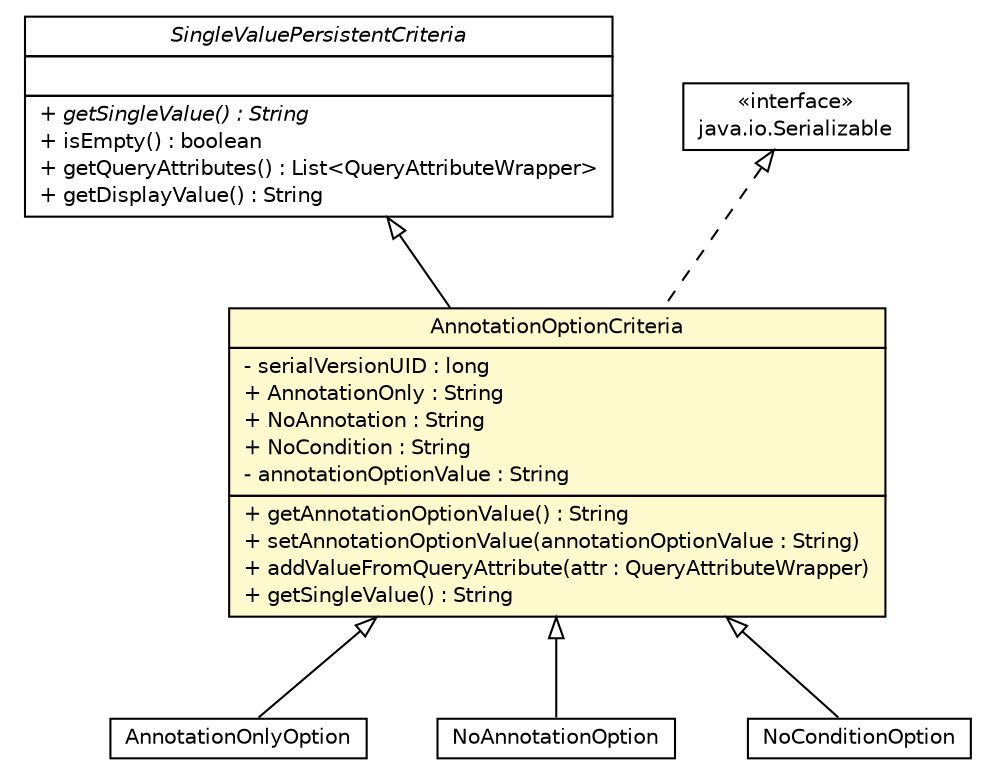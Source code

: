 #!/usr/local/bin/dot
#
# Class diagram 
# Generated by UmlGraph version 4.8 (http://www.spinellis.gr/sw/umlgraph)
#

digraph G {
	edge [fontname="Helvetica",fontsize=10,labelfontname="Helvetica",labelfontsize=10];
	node [fontname="Helvetica",fontsize=10,shape=plaintext];
	// gov.nih.nci.ncia.criteria.AnnotationOptionCriteria
	c7851 [label=<<table border="0" cellborder="1" cellspacing="0" cellpadding="2" port="p" bgcolor="lemonChiffon" href="./AnnotationOptionCriteria.html">
		<tr><td><table border="0" cellspacing="0" cellpadding="1">
			<tr><td> AnnotationOptionCriteria </td></tr>
		</table></td></tr>
		<tr><td><table border="0" cellspacing="0" cellpadding="1">
			<tr><td align="left"> - serialVersionUID : long </td></tr>
			<tr><td align="left"> + AnnotationOnly : String </td></tr>
			<tr><td align="left"> + NoAnnotation : String </td></tr>
			<tr><td align="left"> + NoCondition : String </td></tr>
			<tr><td align="left"> - annotationOptionValue : String </td></tr>
		</table></td></tr>
		<tr><td><table border="0" cellspacing="0" cellpadding="1">
			<tr><td align="left"> + getAnnotationOptionValue() : String </td></tr>
			<tr><td align="left"> + setAnnotationOptionValue(annotationOptionValue : String) </td></tr>
			<tr><td align="left"> + addValueFromQueryAttribute(attr : QueryAttributeWrapper) </td></tr>
			<tr><td align="left"> + getSingleValue() : String </td></tr>
		</table></td></tr>
		</table>>, fontname="Helvetica", fontcolor="black", fontsize=10.0];
	// gov.nih.nci.ncia.criteria.AnnotationOptionCriteria.AnnotationOnlyOption
	c7852 [label=<<table border="0" cellborder="1" cellspacing="0" cellpadding="2" port="p" href="./AnnotationOptionCriteria.AnnotationOnlyOption.html">
		<tr><td><table border="0" cellspacing="0" cellpadding="1">
			<tr><td> AnnotationOnlyOption </td></tr>
		</table></td></tr>
		</table>>, fontname="Helvetica", fontcolor="black", fontsize=10.0];
	// gov.nih.nci.ncia.criteria.AnnotationOptionCriteria.NoAnnotationOption
	c7853 [label=<<table border="0" cellborder="1" cellspacing="0" cellpadding="2" port="p" href="./AnnotationOptionCriteria.NoAnnotationOption.html">
		<tr><td><table border="0" cellspacing="0" cellpadding="1">
			<tr><td> NoAnnotationOption </td></tr>
		</table></td></tr>
		</table>>, fontname="Helvetica", fontcolor="black", fontsize=10.0];
	// gov.nih.nci.ncia.criteria.AnnotationOptionCriteria.NoConditionOption
	c7854 [label=<<table border="0" cellborder="1" cellspacing="0" cellpadding="2" port="p" href="./AnnotationOptionCriteria.NoConditionOption.html">
		<tr><td><table border="0" cellspacing="0" cellpadding="1">
			<tr><td> NoConditionOption </td></tr>
		</table></td></tr>
		</table>>, fontname="Helvetica", fontcolor="black", fontsize=10.0];
	// gov.nih.nci.ncia.criteria.SingleValuePersistentCriteria
	c7885 [label=<<table border="0" cellborder="1" cellspacing="0" cellpadding="2" port="p" href="./SingleValuePersistentCriteria.html">
		<tr><td><table border="0" cellspacing="0" cellpadding="1">
			<tr><td><font face="Helvetica-Oblique"> SingleValuePersistentCriteria </font></td></tr>
		</table></td></tr>
		<tr><td><table border="0" cellspacing="0" cellpadding="1">
			<tr><td align="left">  </td></tr>
		</table></td></tr>
		<tr><td><table border="0" cellspacing="0" cellpadding="1">
			<tr><td align="left"><font face="Helvetica-Oblique" point-size="10.0"> + getSingleValue() : String </font></td></tr>
			<tr><td align="left"> + isEmpty() : boolean </td></tr>
			<tr><td align="left"> + getQueryAttributes() : List&lt;QueryAttributeWrapper&gt; </td></tr>
			<tr><td align="left"> + getDisplayValue() : String </td></tr>
		</table></td></tr>
		</table>>, fontname="Helvetica", fontcolor="black", fontsize=10.0];
	//gov.nih.nci.ncia.criteria.AnnotationOptionCriteria extends gov.nih.nci.ncia.criteria.SingleValuePersistentCriteria
	c7885:p -> c7851:p [dir=back,arrowtail=empty];
	//gov.nih.nci.ncia.criteria.AnnotationOptionCriteria implements java.io.Serializable
	c8099:p -> c7851:p [dir=back,arrowtail=empty,style=dashed];
	//gov.nih.nci.ncia.criteria.AnnotationOptionCriteria.AnnotationOnlyOption extends gov.nih.nci.ncia.criteria.AnnotationOptionCriteria
	c7851:p -> c7852:p [dir=back,arrowtail=empty];
	//gov.nih.nci.ncia.criteria.AnnotationOptionCriteria.NoAnnotationOption extends gov.nih.nci.ncia.criteria.AnnotationOptionCriteria
	c7851:p -> c7853:p [dir=back,arrowtail=empty];
	//gov.nih.nci.ncia.criteria.AnnotationOptionCriteria.NoConditionOption extends gov.nih.nci.ncia.criteria.AnnotationOptionCriteria
	c7851:p -> c7854:p [dir=back,arrowtail=empty];
	// java.io.Serializable
	c8099 [label=<<table border="0" cellborder="1" cellspacing="0" cellpadding="2" port="p" href="http://java.sun.com/j2se/1.4.2/docs/api/java/io/Serializable.html">
		<tr><td><table border="0" cellspacing="0" cellpadding="1">
			<tr><td> &laquo;interface&raquo; </td></tr>
			<tr><td> java.io.Serializable </td></tr>
		</table></td></tr>
		</table>>, fontname="Helvetica", fontcolor="black", fontsize=10.0];
}

